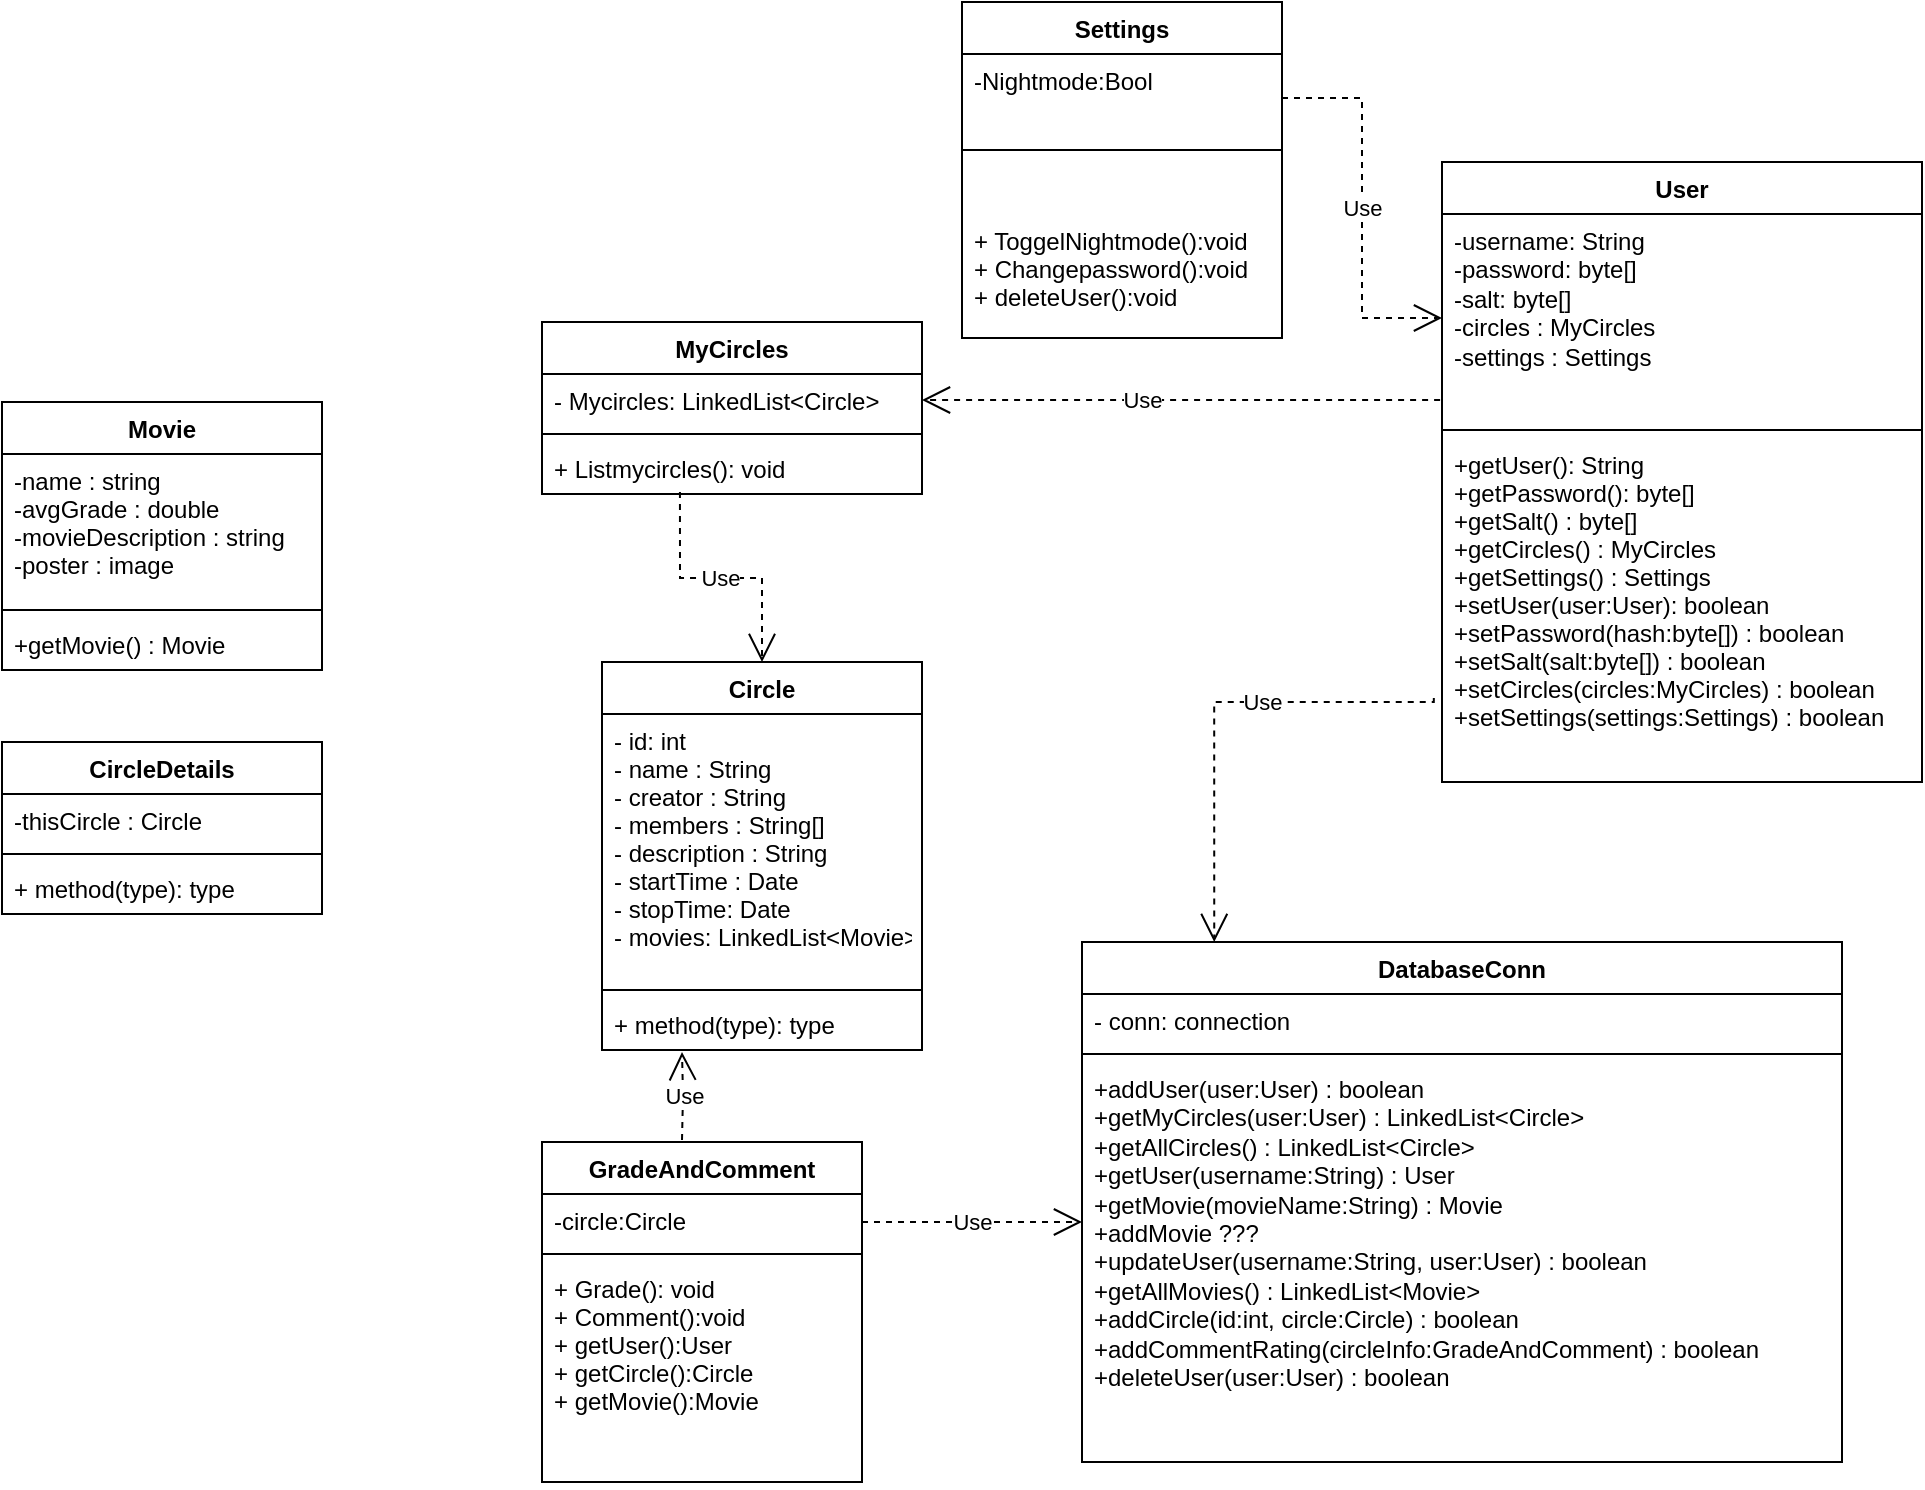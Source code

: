 <mxfile version="15.5.0" type="github">
  <diagram id="czeYtxCxRM8ObdpQRXwS" name="Page-1">
    <mxGraphModel dx="1735" dy="762" grid="1" gridSize="10" guides="1" tooltips="1" connect="1" arrows="1" fold="1" page="1" pageScale="1" pageWidth="50000" pageHeight="50000" math="0" shadow="0">
      <root>
        <mxCell id="0" />
        <mxCell id="1" parent="0" />
        <mxCell id="46LosdDzDrLffaNwuIow-5" value="DatabaseConn" style="swimlane;fontStyle=1;align=center;verticalAlign=top;childLayout=stackLayout;horizontal=1;startSize=26;horizontalStack=0;resizeParent=1;resizeParentMax=0;resizeLast=0;collapsible=1;marginBottom=0;" parent="1" vertex="1">
          <mxGeometry x="1720" y="1290" width="380" height="260" as="geometry" />
        </mxCell>
        <mxCell id="46LosdDzDrLffaNwuIow-6" value="- conn: connection" style="text;strokeColor=none;fillColor=none;align=left;verticalAlign=top;spacingLeft=4;spacingRight=4;overflow=hidden;rotatable=0;points=[[0,0.5],[1,0.5]];portConstraint=eastwest;" parent="46LosdDzDrLffaNwuIow-5" vertex="1">
          <mxGeometry y="26" width="380" height="26" as="geometry" />
        </mxCell>
        <mxCell id="46LosdDzDrLffaNwuIow-7" value="" style="line;strokeWidth=1;fillColor=none;align=left;verticalAlign=middle;spacingTop=-1;spacingLeft=3;spacingRight=3;rotatable=0;labelPosition=right;points=[];portConstraint=eastwest;" parent="46LosdDzDrLffaNwuIow-5" vertex="1">
          <mxGeometry y="52" width="380" height="8" as="geometry" />
        </mxCell>
        <mxCell id="46LosdDzDrLffaNwuIow-8" value="+addUser(user:User) : boolean&#xa;+getMyCircles(user:User) : LinkedList&lt;Circle&gt;&#xa;+getAllCircles() : LinkedList&lt;Circle&gt;&#xa;+getUser(username:String) : User&#xa;+getMovie(movieName:String) : Movie&#xa;+addMovie ???&#xa;+updateUser(username:String, user:User) : boolean&#xa;+getAllMovies() : LinkedList&lt;Movie&gt;&#xa;+addCircle(id:int, circle:Circle) : boolean&#xa;+addCommentRating(circleInfo:GradeAndComment) : boolean&#xa;+deleteUser(user:User) : boolean&#xa;&#xa;&#xa;&#xa;" style="text;strokeColor=none;fillColor=none;align=left;verticalAlign=top;spacingLeft=4;spacingRight=4;overflow=hidden;rotatable=0;points=[[0,0.5],[1,0.5]];portConstraint=eastwest;whiteSpace=wrap;" parent="46LosdDzDrLffaNwuIow-5" vertex="1">
          <mxGeometry y="60" width="380" height="200" as="geometry" />
        </mxCell>
        <mxCell id="3OgGzo2SByA_cm2bsDLw-1" value="Circle" style="swimlane;fontStyle=1;align=center;verticalAlign=top;childLayout=stackLayout;horizontal=1;startSize=26;horizontalStack=0;resizeParent=1;resizeParentMax=0;resizeLast=0;collapsible=1;marginBottom=0;" parent="1" vertex="1">
          <mxGeometry x="1480" y="1150" width="160" height="194" as="geometry" />
        </mxCell>
        <mxCell id="3OgGzo2SByA_cm2bsDLw-2" value="- id: int&#xa;- name : String&#xa;- creator : String&#xa;- members : String[]&#xa;- description : String&#xa;- startTime : Date&#xa;- stopTime: Date&#xa;- movies: LinkedList&lt;Movie&gt;&#xa;" style="text;strokeColor=none;fillColor=none;align=left;verticalAlign=top;spacingLeft=4;spacingRight=4;overflow=hidden;rotatable=0;points=[[0,0.5],[1,0.5]];portConstraint=eastwest;" parent="3OgGzo2SByA_cm2bsDLw-1" vertex="1">
          <mxGeometry y="26" width="160" height="134" as="geometry" />
        </mxCell>
        <mxCell id="3OgGzo2SByA_cm2bsDLw-3" value="" style="line;strokeWidth=1;fillColor=none;align=left;verticalAlign=middle;spacingTop=-1;spacingLeft=3;spacingRight=3;rotatable=0;labelPosition=right;points=[];portConstraint=eastwest;" parent="3OgGzo2SByA_cm2bsDLw-1" vertex="1">
          <mxGeometry y="160" width="160" height="8" as="geometry" />
        </mxCell>
        <mxCell id="3OgGzo2SByA_cm2bsDLw-4" value="+ method(type): type" style="text;strokeColor=none;fillColor=none;align=left;verticalAlign=top;spacingLeft=4;spacingRight=4;overflow=hidden;rotatable=0;points=[[0,0.5],[1,0.5]];portConstraint=eastwest;" parent="3OgGzo2SByA_cm2bsDLw-1" vertex="1">
          <mxGeometry y="168" width="160" height="26" as="geometry" />
        </mxCell>
        <mxCell id="egLKUnMWFmZdAxHy4EYi-1" value="MyCircles" style="swimlane;fontStyle=1;align=center;verticalAlign=top;childLayout=stackLayout;horizontal=1;startSize=26;horizontalStack=0;resizeParent=1;resizeParentMax=0;resizeLast=0;collapsible=1;marginBottom=0;" parent="1" vertex="1">
          <mxGeometry x="1450" y="980" width="190" height="86" as="geometry" />
        </mxCell>
        <mxCell id="egLKUnMWFmZdAxHy4EYi-2" value="- Mycircles: LinkedList&lt;Circle&gt; " style="text;strokeColor=none;fillColor=none;align=left;verticalAlign=top;spacingLeft=4;spacingRight=4;overflow=hidden;rotatable=0;points=[[0,0.5],[1,0.5]];portConstraint=eastwest;" parent="egLKUnMWFmZdAxHy4EYi-1" vertex="1">
          <mxGeometry y="26" width="190" height="26" as="geometry" />
        </mxCell>
        <mxCell id="egLKUnMWFmZdAxHy4EYi-3" value="" style="line;strokeWidth=1;fillColor=none;align=left;verticalAlign=middle;spacingTop=-1;spacingLeft=3;spacingRight=3;rotatable=0;labelPosition=right;points=[];portConstraint=eastwest;" parent="egLKUnMWFmZdAxHy4EYi-1" vertex="1">
          <mxGeometry y="52" width="190" height="8" as="geometry" />
        </mxCell>
        <mxCell id="egLKUnMWFmZdAxHy4EYi-4" value="+ Listmycircles(): void" style="text;strokeColor=none;fillColor=none;align=left;verticalAlign=top;spacingLeft=4;spacingRight=4;overflow=hidden;rotatable=0;points=[[0,0.5],[1,0.5]];portConstraint=eastwest;" parent="egLKUnMWFmZdAxHy4EYi-1" vertex="1">
          <mxGeometry y="60" width="190" height="26" as="geometry" />
        </mxCell>
        <mxCell id="8Do-b4mo3wIUdCFwqy2j-4" value="Movie" style="swimlane;fontStyle=1;align=center;verticalAlign=top;childLayout=stackLayout;horizontal=1;startSize=26;horizontalStack=0;resizeParent=1;resizeParentMax=0;resizeLast=0;collapsible=1;marginBottom=0;" parent="1" vertex="1">
          <mxGeometry x="1180" y="1020" width="160" height="134" as="geometry" />
        </mxCell>
        <mxCell id="8Do-b4mo3wIUdCFwqy2j-5" value="-name : string&#xa;-avgGrade : double&#xa;-movieDescription : string&#xa;-poster : image" style="text;strokeColor=none;fillColor=none;align=left;verticalAlign=top;spacingLeft=4;spacingRight=4;overflow=hidden;rotatable=0;points=[[0,0.5],[1,0.5]];portConstraint=eastwest;" parent="8Do-b4mo3wIUdCFwqy2j-4" vertex="1">
          <mxGeometry y="26" width="160" height="74" as="geometry" />
        </mxCell>
        <mxCell id="8Do-b4mo3wIUdCFwqy2j-6" value="" style="line;strokeWidth=1;fillColor=none;align=left;verticalAlign=middle;spacingTop=-1;spacingLeft=3;spacingRight=3;rotatable=0;labelPosition=right;points=[];portConstraint=eastwest;" parent="8Do-b4mo3wIUdCFwqy2j-4" vertex="1">
          <mxGeometry y="100" width="160" height="8" as="geometry" />
        </mxCell>
        <mxCell id="8Do-b4mo3wIUdCFwqy2j-7" value="+getMovie() : Movie" style="text;strokeColor=none;fillColor=none;align=left;verticalAlign=top;spacingLeft=4;spacingRight=4;overflow=hidden;rotatable=0;points=[[0,0.5],[1,0.5]];portConstraint=eastwest;" parent="8Do-b4mo3wIUdCFwqy2j-4" vertex="1">
          <mxGeometry y="108" width="160" height="26" as="geometry" />
        </mxCell>
        <mxCell id="8Do-b4mo3wIUdCFwqy2j-8" value="CircleDetails" style="swimlane;fontStyle=1;align=center;verticalAlign=top;childLayout=stackLayout;horizontal=1;startSize=26;horizontalStack=0;resizeParent=1;resizeParentMax=0;resizeLast=0;collapsible=1;marginBottom=0;" parent="1" vertex="1">
          <mxGeometry x="1180" y="1190" width="160" height="86" as="geometry" />
        </mxCell>
        <mxCell id="8Do-b4mo3wIUdCFwqy2j-9" value="-thisCircle : Circle" style="text;strokeColor=none;fillColor=none;align=left;verticalAlign=top;spacingLeft=4;spacingRight=4;overflow=hidden;rotatable=0;points=[[0,0.5],[1,0.5]];portConstraint=eastwest;" parent="8Do-b4mo3wIUdCFwqy2j-8" vertex="1">
          <mxGeometry y="26" width="160" height="26" as="geometry" />
        </mxCell>
        <mxCell id="8Do-b4mo3wIUdCFwqy2j-10" value="" style="line;strokeWidth=1;fillColor=none;align=left;verticalAlign=middle;spacingTop=-1;spacingLeft=3;spacingRight=3;rotatable=0;labelPosition=right;points=[];portConstraint=eastwest;" parent="8Do-b4mo3wIUdCFwqy2j-8" vertex="1">
          <mxGeometry y="52" width="160" height="8" as="geometry" />
        </mxCell>
        <mxCell id="8Do-b4mo3wIUdCFwqy2j-11" value="+ method(type): type" style="text;strokeColor=none;fillColor=none;align=left;verticalAlign=top;spacingLeft=4;spacingRight=4;overflow=hidden;rotatable=0;points=[[0,0.5],[1,0.5]];portConstraint=eastwest;" parent="8Do-b4mo3wIUdCFwqy2j-8" vertex="1">
          <mxGeometry y="60" width="160" height="26" as="geometry" />
        </mxCell>
        <mxCell id="egLKUnMWFmZdAxHy4EYi-6" value="GradeAndComment" style="swimlane;fontStyle=1;align=center;verticalAlign=top;childLayout=stackLayout;horizontal=1;startSize=26;horizontalStack=0;resizeParent=1;resizeParentMax=0;resizeLast=0;collapsible=1;marginBottom=0;" parent="1" vertex="1">
          <mxGeometry x="1450" y="1390" width="160" height="170" as="geometry" />
        </mxCell>
        <mxCell id="XvthLG9ytAD4mO-bvngX-21" value="Use" style="endArrow=open;endSize=12;dashed=1;html=1;rounded=0;edgeStyle=orthogonalEdgeStyle;entryX=0.25;entryY=1.038;entryDx=0;entryDy=0;entryPerimeter=0;" edge="1" parent="egLKUnMWFmZdAxHy4EYi-6" target="3OgGzo2SByA_cm2bsDLw-4">
          <mxGeometry width="160" relative="1" as="geometry">
            <mxPoint x="70" y="-1" as="sourcePoint" />
            <mxPoint x="230" y="-1" as="targetPoint" />
          </mxGeometry>
        </mxCell>
        <mxCell id="egLKUnMWFmZdAxHy4EYi-7" value="-circle:Circle" style="text;strokeColor=none;fillColor=none;align=left;verticalAlign=top;spacingLeft=4;spacingRight=4;overflow=hidden;rotatable=0;points=[[0,0.5],[1,0.5]];portConstraint=eastwest;" parent="egLKUnMWFmZdAxHy4EYi-6" vertex="1">
          <mxGeometry y="26" width="160" height="26" as="geometry" />
        </mxCell>
        <mxCell id="egLKUnMWFmZdAxHy4EYi-8" value="" style="line;strokeWidth=1;fillColor=none;align=left;verticalAlign=middle;spacingTop=-1;spacingLeft=3;spacingRight=3;rotatable=0;labelPosition=right;points=[];portConstraint=eastwest;" parent="egLKUnMWFmZdAxHy4EYi-6" vertex="1">
          <mxGeometry y="52" width="160" height="8" as="geometry" />
        </mxCell>
        <mxCell id="egLKUnMWFmZdAxHy4EYi-9" value="+ Grade(): void&#xa;+ Comment():void&#xa;+ getUser():User&#xa;+ getCircle():Circle&#xa;+ getMovie():Movie" style="text;strokeColor=none;fillColor=none;align=left;verticalAlign=top;spacingLeft=4;spacingRight=4;overflow=hidden;rotatable=0;points=[[0,0.5],[1,0.5]];portConstraint=eastwest;" parent="egLKUnMWFmZdAxHy4EYi-6" vertex="1">
          <mxGeometry y="60" width="160" height="110" as="geometry" />
        </mxCell>
        <mxCell id="egLKUnMWFmZdAxHy4EYi-10" value="Settings" style="swimlane;fontStyle=1;align=center;verticalAlign=top;childLayout=stackLayout;horizontal=1;startSize=26;horizontalStack=0;resizeParent=1;resizeParentMax=0;resizeLast=0;collapsible=1;marginBottom=0;" parent="1" vertex="1">
          <mxGeometry x="1660" y="820" width="160" height="168" as="geometry" />
        </mxCell>
        <mxCell id="egLKUnMWFmZdAxHy4EYi-11" value="-Nightmode:Bool&#xa;" style="text;strokeColor=none;fillColor=none;align=left;verticalAlign=top;spacingLeft=4;spacingRight=4;overflow=hidden;rotatable=0;points=[[0,0.5],[1,0.5]];portConstraint=eastwest;" parent="egLKUnMWFmZdAxHy4EYi-10" vertex="1">
          <mxGeometry y="26" width="160" height="44" as="geometry" />
        </mxCell>
        <mxCell id="egLKUnMWFmZdAxHy4EYi-12" value="" style="line;strokeWidth=1;fillColor=none;align=left;verticalAlign=middle;spacingTop=-1;spacingLeft=3;spacingRight=3;rotatable=0;labelPosition=right;points=[];portConstraint=eastwest;" parent="egLKUnMWFmZdAxHy4EYi-10" vertex="1">
          <mxGeometry y="70" width="160" height="8" as="geometry" />
        </mxCell>
        <mxCell id="egLKUnMWFmZdAxHy4EYi-13" value="&#xa;&#xa;+ ToggelNightmode():void&#xa;+ Changepassword():void&#xa;+ deleteUser():void&#xa;" style="text;strokeColor=none;fillColor=none;align=left;verticalAlign=top;spacingLeft=4;spacingRight=4;overflow=hidden;rotatable=0;points=[[0,0.5],[1,0.5]];portConstraint=eastwest;" parent="egLKUnMWFmZdAxHy4EYi-10" vertex="1">
          <mxGeometry y="78" width="160" height="90" as="geometry" />
        </mxCell>
        <mxCell id="XvthLG9ytAD4mO-bvngX-1" value="User" style="swimlane;fontStyle=1;align=center;verticalAlign=top;childLayout=stackLayout;horizontal=1;startSize=26;horizontalStack=0;resizeParent=1;resizeParentMax=0;resizeLast=0;collapsible=1;marginBottom=0;" vertex="1" parent="1">
          <mxGeometry x="1900" y="900" width="240" height="310" as="geometry" />
        </mxCell>
        <mxCell id="XvthLG9ytAD4mO-bvngX-2" value="-username: String&#xa;-password: byte[]&#xa;-salt: byte[]&#xa;-circles : MyCircles&#xa;-settings : Settings" style="text;strokeColor=none;fillColor=none;align=left;verticalAlign=top;spacingLeft=4;spacingRight=4;overflow=hidden;rotatable=0;points=[[0,0.5],[1,0.5]];portConstraint=eastwest;whiteSpace=wrap;" vertex="1" parent="XvthLG9ytAD4mO-bvngX-1">
          <mxGeometry y="26" width="240" height="104" as="geometry" />
        </mxCell>
        <mxCell id="XvthLG9ytAD4mO-bvngX-3" value="" style="line;strokeWidth=1;fillColor=none;align=left;verticalAlign=middle;spacingTop=-1;spacingLeft=3;spacingRight=3;rotatable=0;labelPosition=right;points=[];portConstraint=eastwest;" vertex="1" parent="XvthLG9ytAD4mO-bvngX-1">
          <mxGeometry y="130" width="240" height="8" as="geometry" />
        </mxCell>
        <mxCell id="XvthLG9ytAD4mO-bvngX-4" value="+getUser(): String&#xa;+getPassword(): byte[]&#xa;+getSalt() : byte[]&#xa;+getCircles() : MyCircles&#xa;+getSettings() : Settings&#xa;+setUser(user:User): boolean&#xa;+setPassword(hash:byte[]) : boolean&#xa;+setSalt(salt:byte[]) : boolean&#xa;+setCircles(circles:MyCircles) : boolean&#xa;+setSettings(settings:Settings) : boolean&#xa;" style="text;strokeColor=none;fillColor=none;align=left;verticalAlign=top;spacingLeft=4;spacingRight=4;overflow=hidden;rotatable=0;points=[[0,0.5],[1,0.5]];portConstraint=eastwest;" vertex="1" parent="XvthLG9ytAD4mO-bvngX-1">
          <mxGeometry y="138" width="240" height="172" as="geometry" />
        </mxCell>
        <mxCell id="XvthLG9ytAD4mO-bvngX-7" value="Use" style="endArrow=open;endSize=12;dashed=1;html=1;rounded=0;edgeStyle=orthogonalEdgeStyle;entryX=0.174;entryY=0;entryDx=0;entryDy=0;entryPerimeter=0;exitX=-0.017;exitY=0.756;exitDx=0;exitDy=0;exitPerimeter=0;" edge="1" parent="1" source="XvthLG9ytAD4mO-bvngX-4" target="46LosdDzDrLffaNwuIow-5">
          <mxGeometry x="-0.242" width="160" relative="1" as="geometry">
            <mxPoint x="1880" y="1170" as="sourcePoint" />
            <mxPoint x="2160" y="1240" as="targetPoint" />
            <Array as="points">
              <mxPoint x="1896" y="1170" />
              <mxPoint x="1786" y="1170" />
            </Array>
            <mxPoint as="offset" />
          </mxGeometry>
        </mxCell>
        <mxCell id="XvthLG9ytAD4mO-bvngX-15" value="Use" style="endArrow=open;endSize=12;dashed=1;html=1;rounded=0;edgeStyle=orthogonalEdgeStyle;exitX=1;exitY=0.5;exitDx=0;exitDy=0;entryX=0;entryY=0.5;entryDx=0;entryDy=0;" edge="1" parent="1" source="egLKUnMWFmZdAxHy4EYi-11" target="XvthLG9ytAD4mO-bvngX-2">
          <mxGeometry width="160" relative="1" as="geometry">
            <mxPoint x="1860" y="1190" as="sourcePoint" />
            <mxPoint x="2020" y="1190" as="targetPoint" />
          </mxGeometry>
        </mxCell>
        <mxCell id="XvthLG9ytAD4mO-bvngX-17" value="Use" style="endArrow=open;endSize=12;dashed=1;html=1;rounded=0;edgeStyle=orthogonalEdgeStyle;exitX=0;exitY=0.788;exitDx=0;exitDy=0;exitPerimeter=0;entryX=1;entryY=0.5;entryDx=0;entryDy=0;" edge="1" parent="1" source="XvthLG9ytAD4mO-bvngX-2" target="egLKUnMWFmZdAxHy4EYi-2">
          <mxGeometry x="0.188" width="160" relative="1" as="geometry">
            <mxPoint x="1760" y="1050" as="sourcePoint" />
            <mxPoint x="1730" y="1110" as="targetPoint" />
            <Array as="points">
              <mxPoint x="1900" y="1019" />
            </Array>
            <mxPoint as="offset" />
          </mxGeometry>
        </mxCell>
        <mxCell id="XvthLG9ytAD4mO-bvngX-19" value="Use" style="endArrow=open;endSize=12;dashed=1;html=1;rounded=0;edgeStyle=orthogonalEdgeStyle;entryX=0.5;entryY=0;entryDx=0;entryDy=0;exitX=0.363;exitY=0.962;exitDx=0;exitDy=0;exitPerimeter=0;" edge="1" parent="1" source="egLKUnMWFmZdAxHy4EYi-4" target="3OgGzo2SByA_cm2bsDLw-1">
          <mxGeometry width="160" relative="1" as="geometry">
            <mxPoint x="1490" y="1086.5" as="sourcePoint" />
            <mxPoint x="1650" y="1086.5" as="targetPoint" />
          </mxGeometry>
        </mxCell>
        <mxCell id="XvthLG9ytAD4mO-bvngX-22" value="Use" style="endArrow=open;endSize=12;dashed=1;html=1;rounded=0;edgeStyle=orthogonalEdgeStyle;" edge="1" parent="1">
          <mxGeometry width="160" relative="1" as="geometry">
            <mxPoint x="1610" y="1430" as="sourcePoint" />
            <mxPoint x="1720" y="1430" as="targetPoint" />
          </mxGeometry>
        </mxCell>
      </root>
    </mxGraphModel>
  </diagram>
</mxfile>
